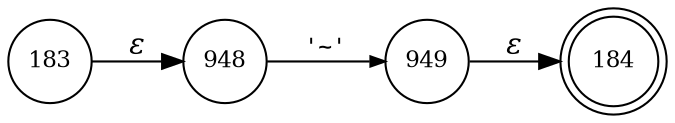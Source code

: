 digraph ATN {
rankdir=LR;
s184[fontsize=11, label="184", shape=doublecircle, fixedsize=true, width=.6];
s948[fontsize=11,label="948", shape=circle, fixedsize=true, width=.55, peripheries=1];
s949[fontsize=11,label="949", shape=circle, fixedsize=true, width=.55, peripheries=1];
s183[fontsize=11,label="183", shape=circle, fixedsize=true, width=.55, peripheries=1];
s183 -> s948 [fontname="Times-Italic", label="&epsilon;"];
s948 -> s949 [fontsize=11, fontname="Courier", arrowsize=.7, label = "'~'", arrowhead = normal];
s949 -> s184 [fontname="Times-Italic", label="&epsilon;"];
}